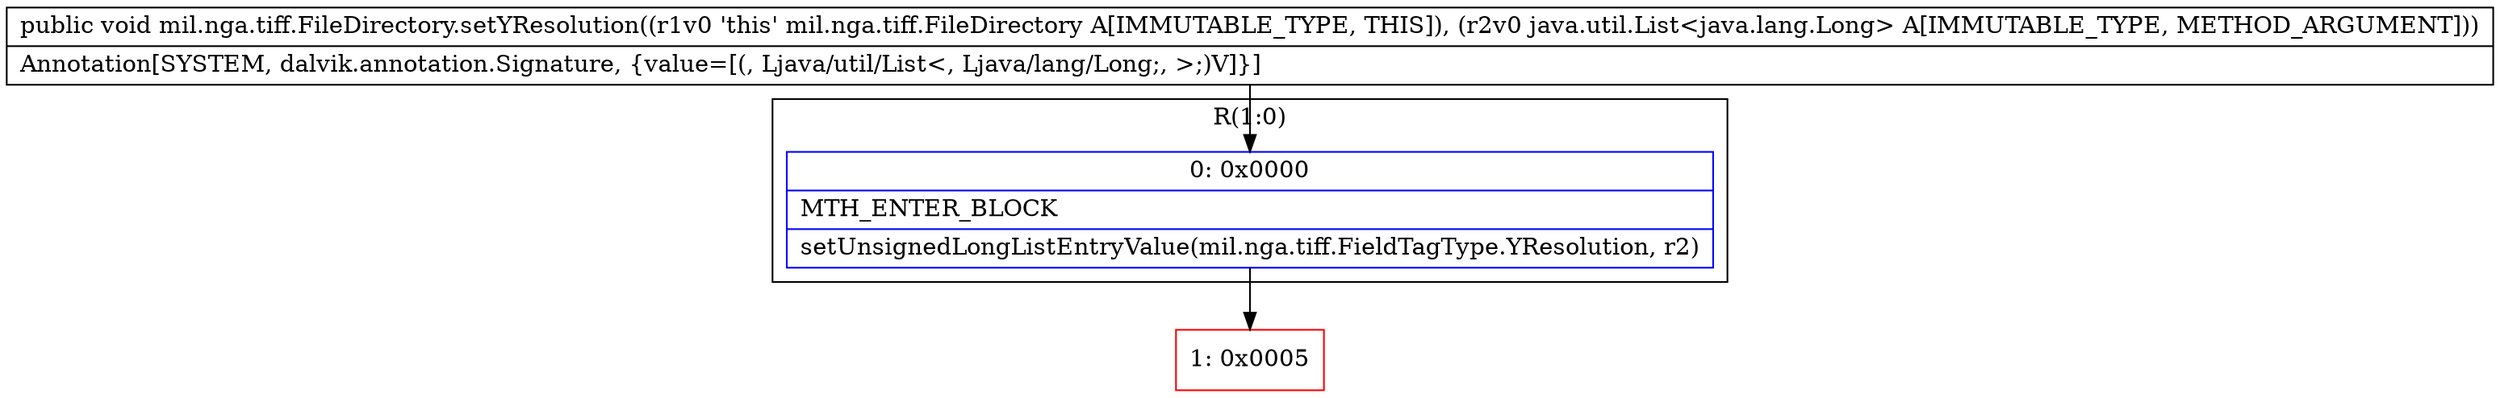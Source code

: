 digraph "CFG formil.nga.tiff.FileDirectory.setYResolution(Ljava\/util\/List;)V" {
subgraph cluster_Region_2017265004 {
label = "R(1:0)";
node [shape=record,color=blue];
Node_0 [shape=record,label="{0\:\ 0x0000|MTH_ENTER_BLOCK\l|setUnsignedLongListEntryValue(mil.nga.tiff.FieldTagType.YResolution, r2)\l}"];
}
Node_1 [shape=record,color=red,label="{1\:\ 0x0005}"];
MethodNode[shape=record,label="{public void mil.nga.tiff.FileDirectory.setYResolution((r1v0 'this' mil.nga.tiff.FileDirectory A[IMMUTABLE_TYPE, THIS]), (r2v0 java.util.List\<java.lang.Long\> A[IMMUTABLE_TYPE, METHOD_ARGUMENT]))  | Annotation[SYSTEM, dalvik.annotation.Signature, \{value=[(, Ljava\/util\/List\<, Ljava\/lang\/Long;, \>;)V]\}]\l}"];
MethodNode -> Node_0;
Node_0 -> Node_1;
}

